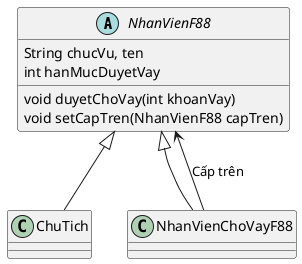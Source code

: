 @startuml
'https://plantuml.com/class-diagram

abstract class NhanVienF88 {
    String chucVu, ten
    int hanMucDuyetVay
    void duyetChoVay(int khoanVay)
    void setCapTren(NhanVienF88 capTren)
}

class ChuTich
class NhanVienChoVayF88

NhanVienF88 <|-- ChuTich
NhanVienF88 <|-- NhanVienChoVayF88
NhanVienChoVayF88 --> NhanVienF88 : "Cấp trên"


@enduml